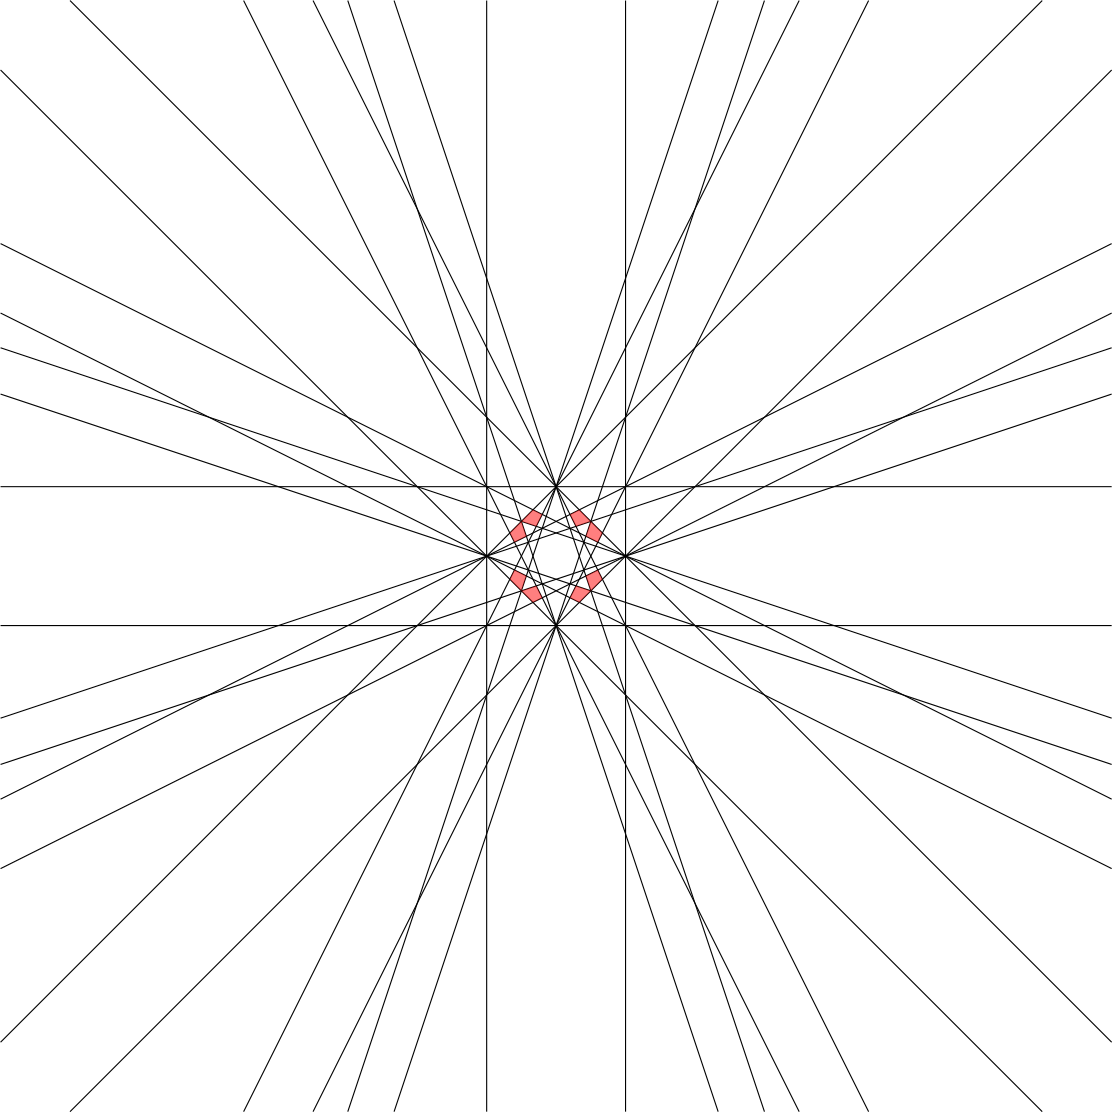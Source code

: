 <?xml version="1.0" ?>
<ipe version="70218" creator="Ipe 7.2.28">
  

  <info created="D:20240203125927" modified="D:20240203125927"/>
  

  <ipestyle name="basic">
    

    <symbol name="arrow/arc(spx)">
      

      <path stroke="sym-stroke" fill="sym-stroke" pen="sym-pen">
0 0 m
-1 0.333 l
-1 -0.333 l
h
</path>
      

    </symbol>
    

    <symbol name="arrow/farc(spx)">
      

      <path stroke="sym-stroke" fill="white" pen="sym-pen">
0 0 m
-1 0.333 l
-1 -0.333 l
h
</path>
      

    </symbol>
    

    <symbol name="arrow/ptarc(spx)">
      

      <path stroke="sym-stroke" fill="sym-stroke" pen="sym-pen">
0 0 m
-1 0.333 l
-0.8 0 l
-1 -0.333 l
h
</path>
      

    </symbol>
    

    <symbol name="arrow/fptarc(spx)">
      

      <path stroke="sym-stroke" fill="white" pen="sym-pen">
0 0 m
-1 0.333 l
-0.8 0 l
-1 -0.333 l
h
</path>
      

    </symbol>
    

    <symbol name="mark/circle(sx)" transformations="translations">
      

      <path fill="sym-stroke">
0.6 0 0 0.6 0 0 e
0.4 0 0 0.4 0 0 e
</path>
      

    </symbol>
    

    <symbol name="mark/disk(sx)" transformations="translations">
      

      <path fill="sym-stroke">
0.6 0 0 0.6 0 0 e
</path>
      

    </symbol>
    

    <symbol name="mark/fdisk(sfx)" transformations="translations">
      

      <group>
        

        <path fill="sym-fill">
0.5 0 0 0.5 0 0 e
</path>
        

        <path fill="sym-stroke" fillrule="eofill">
0.6 0 0 0.6 0 0 e
0.4 0 0 0.4 0 0 e
</path>
        

      </group>
      

    </symbol>
    

    <symbol name="mark/box(sx)" transformations="translations">
      

      <path fill="sym-stroke" fillrule="eofill">
-0.6 -0.6 m
0.6 -0.6 l
0.6 0.6 l
-0.6 0.6 l
h
-0.4 -0.4 m
0.4 -0.4 l
0.4 0.4 l
-0.4 0.4 l
h
</path>
      

    </symbol>
    

    <symbol name="mark/square(sx)" transformations="translations">
      

      <path fill="sym-stroke">
-0.6 -0.6 m
0.6 -0.6 l
0.6 0.6 l
-0.6 0.6 l
h
</path>
      

    </symbol>
    

    <symbol name="mark/fsquare(sfx)" transformations="translations">
      

      <group>
        

        <path fill="sym-fill">
-0.5 -0.5 m
0.5 -0.5 l
0.5 0.5 l
-0.5 0.5 l
h
</path>
        

        <path fill="sym-stroke" fillrule="eofill">
-0.6 -0.6 m
0.6 -0.6 l
0.6 0.6 l
-0.6 0.6 l
h
-0.4 -0.4 m
0.4 -0.4 l
0.4 0.4 l
-0.4 0.4 l
h
</path>
        

      </group>
      

    </symbol>
    

    <symbol name="mark/cross(sx)" transformations="translations">
      

      <group>
        

        <path fill="sym-stroke">
-0.43 -0.57 m
0.57 0.43 l
0.43 0.57 l
-0.57 -0.43 l
h
</path>
        

        <path fill="sym-stroke">
-0.43 0.57 m
0.57 -0.43 l
0.43 -0.57 l
-0.57 0.43 l
h
</path>
        

      </group>
      

    </symbol>
    

    <symbol name="arrow/fnormal(spx)">
      

      <path stroke="sym-stroke" fill="white" pen="sym-pen">
0 0 m
-1 0.333 l
-1 -0.333 l
h
</path>
      

    </symbol>
    

    <symbol name="arrow/pointed(spx)">
      

      <path stroke="sym-stroke" fill="sym-stroke" pen="sym-pen">
0 0 m
-1 0.333 l
-0.8 0 l
-1 -0.333 l
h
</path>
      

    </symbol>
    

    <symbol name="arrow/fpointed(spx)">
      

      <path stroke="sym-stroke" fill="white" pen="sym-pen">
0 0 m
-1 0.333 l
-0.8 0 l
-1 -0.333 l
h
</path>
      

    </symbol>
    

    <symbol name="arrow/linear(spx)">
      

      <path stroke="sym-stroke" pen="sym-pen">
-1 0.333 m
0 0 l
-1 -0.333 l
</path>
      

    </symbol>
    

    <symbol name="arrow/fdouble(spx)">
      

      <path stroke="sym-stroke" fill="white" pen="sym-pen">
0 0 m
-1 0.333 l
-1 -0.333 l
h
-1 0 m
-2 0.333 l
-2 -0.333 l
h
</path>
      

    </symbol>
    

    <symbol name="arrow/double(spx)">
      

      <path stroke="sym-stroke" fill="sym-stroke" pen="sym-pen">
0 0 m
-1 0.333 l
-1 -0.333 l
h
-1 0 m
-2 0.333 l
-2 -0.333 l
h
</path>
      

    </symbol>
    

    <symbol name="arrow/mid-normal(spx)">
      

      <path stroke="sym-stroke" fill="sym-stroke" pen="sym-pen">
0.5 0 m
-0.5 0.333 l
-0.5 -0.333 l
h
</path>
      

    </symbol>
    

    <symbol name="arrow/mid-fnormal(spx)">
      

      <path stroke="sym-stroke" fill="white" pen="sym-pen">
0.5 0 m
-0.5 0.333 l
-0.5 -0.333 l
h
</path>
      

    </symbol>
    

    <symbol name="arrow/mid-pointed(spx)">
      

      <path stroke="sym-stroke" fill="sym-stroke" pen="sym-pen">
0.5 0 m
-0.5 0.333 l
-0.3 0 l
-0.5 -0.333 l
h
</path>
      

    </symbol>
    

    <symbol name="arrow/mid-fpointed(spx)">
      

      <path stroke="sym-stroke" fill="white" pen="sym-pen">
0.5 0 m
-0.5 0.333 l
-0.3 0 l
-0.5 -0.333 l
h
</path>
      

    </symbol>
    

    <symbol name="arrow/mid-double(spx)">
      

      <path stroke="sym-stroke" fill="sym-stroke" pen="sym-pen">
1 0 m
0 0.333 l
0 -0.333 l
h
0 0 m
-1 0.333 l
-1 -0.333 l
h
</path>
      

    </symbol>
    

    <symbol name="arrow/mid-fdouble(spx)">
      

      <path stroke="sym-stroke" fill="white" pen="sym-pen">
1 0 m
0 0.333 l
0 -0.333 l
h
0 0 m
-1 0.333 l
-1 -0.333 l
h
</path>
      

    </symbol>
    

    <anglesize name="22.5 deg" value="22.5"/>
    

    <anglesize name="30 deg" value="30"/>
    

    <anglesize name="45 deg" value="45"/>
    

    <anglesize name="60 deg" value="60"/>
    

    <anglesize name="90 deg" value="90"/>
    

    <arrowsize name="large" value="10"/>
    

    <arrowsize name="small" value="5"/>
    

    <arrowsize name="tiny" value="3"/>
    

    <color name="blue" value="0 0 1"/>
    

    <color name="brown" value="0.647 0.165 0.165"/>
    

    <color name="darkblue" value="0 0 0.545"/>
    

    <color name="darkcyan" value="0 0.545 0.545"/>
    

    <color name="darkgray" value="0.663"/>
    

    <color name="darkgreen" value="0 0.392 0"/>
    

    <color name="darkmagenta" value="0.545 0 0.545"/>
    

    <color name="darkorange" value="1 0.549 0"/>
    

    <color name="darkred" value="0.545 0 0"/>
    

    <color name="gold" value="1 0.843 0"/>
    

    <color name="gray" value="0.745"/>
    

    <color name="green" value="0 1 0"/>
    

    <color name="lightblue" value="0.678 0.847 0.902"/>
    

    <color name="lightcyan" value="0.878 1 1"/>
    

    <color name="lightgray" value="0.827"/>
    

    <color name="lightgreen" value="0.565 0.933 0.565"/>
    

    <color name="lightyellow" value="1 1 0.878"/>
    

    <color name="navy" value="0 0 0.502"/>
    

    <color name="orange" value="1 0.647 0"/>
    

    <color name="pink" value="1 0.753 0.796"/>
    

    <color name="purple" value="0.627 0.125 0.941"/>
    

    <color name="red" value="1 0 0"/>
    

    <color name="seagreen" value="0.18 0.545 0.341"/>
    

    <color name="turquoise" value="0.251 0.878 0.816"/>
    

    <color name="violet" value="0.933 0.51 0.933"/>
    

    <color name="yellow" value="1 1 0"/>
    

    <dashstyle name="dash dot dotted" value="[4 2 1 2 1 2] 0"/>
    

    <dashstyle name="dash dotted" value="[4 2 1 2] 0"/>
    

    <dashstyle name="dashed" value="[4] 0"/>
    

    <dashstyle name="dotted" value="[1 3] 0"/>
    

    <gridsize name="10 pts (~3.5 mm)" value="10"/>
    

    <gridsize name="14 pts (~5 mm)" value="14"/>
    

    <gridsize name="16 pts (~6 mm)" value="16"/>
    

    <gridsize name="20 pts (~7 mm)" value="20"/>
    

    <gridsize name="28 pts (~10 mm)" value="28"/>
    

    <gridsize name="32 pts (~12 mm)" value="32"/>
    

    <gridsize name="4 pts" value="4"/>
    

    <gridsize name="56 pts (~20 mm)" value="56"/>
    

    <gridsize name="8 pts (~3 mm)" value="8"/>
    

    <opacity name="10%" value="0.1"/>
    

    <opacity name="30%" value="0.3"/>
    

    <opacity name="50%" value="0.5"/>
    

    <opacity name="75%" value="0.75"/>
    

    <pen name="fat" value="1.2"/>
    

    <pen name="heavier" value="0.8"/>
    

    <pen name="ultrafat" value="2"/>
    

    <symbolsize name="large" value="5"/>
    

    <symbolsize name="small" value="2"/>
    

    <symbolsize name="tiny" value="1.1"/>
    

    <textsize name="Huge" value="\Huge"/>
    

    <textsize name="LARGE" value="\LARGE"/>
    

    <textsize name="Large" value="\Large"/>
    

    <textsize name="footnote" value="\footnotesize"/>
    

    <textsize name="huge" value="\huge"/>
    

    <textsize name="large" value="\large"/>
    

    <textsize name="script" value="\scriptsize"/>
    

    <textsize name="small" value="\small"/>
    

    <textsize name="tiny" value="\tiny"/>
    

    <textstyle name="center" begin="\begin{center}" end="\end{center}"/>
    

    <textstyle name="item" begin="\begin{itemize}\item{}" end="\end{itemize}"/>
    

    <textstyle name="itemize" begin="\begin{itemize}" end="\end{itemize}"/>
    

    <tiling name="falling" angle="-60" step="4" width="1"/>
    

    <tiling name="rising" angle="30" step="4" width="1"/>
    

    <preamble>area = 8/105</preamble>
    <layout paper="400 400" origin="0 0" frame="400 400"/>
  </ipestyle>
  

  <page>
    <layer name="bundle_0"/>
    <layer name="bundle_1"/>
    <layer name="bundle_2"/>
    <layer name="bundle_3"/>
    <layer name="bundle_4"/>
    <layer name="bundle_5"/>
    <layer name="bundle_6"/>
    <layer name="bundle_7"/>
    <layer name="bundle_8"/>
    <layer name="bundle_9"/>
    <layer name="bundle_10"/>
    <layer name="bundle_11"/>
    <layer name="polygons"/>
    <path layer="bundle_0">0.0 175.0 m 400.0 175.0 l</path>
    <path layer="bundle_0">0.0 225.0 m 400.0 225.0 l</path>
    <path layer="bundle_1">25.0 0.0 m 400.0 375.0 l</path>
    <path layer="bundle_1">0.0 25.0 m 375.0 400.0 l</path>
    <path layer="bundle_2">112.5 0.0 m 312.5 400.0 l</path>
    <path layer="bundle_2">87.5 0.0 m 287.5 400.0 l</path>
    <path layer="bundle_3">141.66666666666666 0.0 m 275.0 400.0 l</path>
    <path layer="bundle_3">125.0 0.0 m 258.3333333333333 400.0 l</path>
    <path layer="bundle_4">0.0 375.0 m 375.0 0.0 l</path>
    <path layer="bundle_4">25.0 400.0 m 400.0 25.0 l</path>
    <path layer="bundle_5">87.5 400.0 m 287.5 0.0 l</path>
    <path layer="bundle_5">112.5 400.0 m 312.5 0.0 l</path>
    <path layer="bundle_6">125.0 400.0 m 258.3333333333333 0.0 l</path>
    <path layer="bundle_6">141.66666666666666 400.0 m 275.0 0.0 l</path>
    <path layer="bundle_7">0.0 87.5 m 400.0 287.5 l</path>
    <path layer="bundle_7">0.0 112.5 m 400.0 312.5 l</path>
    <path layer="bundle_8">0.0 287.5 m 400.0 87.5 l</path>
    <path layer="bundle_8">0.0 312.5 m 400.0 112.5 l</path>
    <path layer="bundle_9">0.0 125.0 m 400.0 258.3333333333333 l</path>
    <path layer="bundle_9">0.0 141.66666666666666 m 400.0 275.0 l</path>
    <path layer="bundle_10">0.0 258.3333333333333 m 400.0 125.0 l</path>
    <path layer="bundle_10">0.0 275.0 m 400.0 141.66666666666666 l</path>
    <path layer="bundle_11">175.0 0.0 m 175.0 400.0 l</path>
    <path layer="bundle_11">225.0 0.0 m 225.0 400.0 l</path>
    <path layer="polygons" fill="red" opacity="50%">187.5 212.5 m 192.85714285714286 210.71428571428572 l 195.0 215.0 l 191.66666666666666 216.66666666666666 l h</path>
    <path layer="polygons" fill="red" opacity="50%">183.33333333333334 208.33333333333334 m 185.0 205.0 l 189.28571428571428 207.14285714285714 l 187.5 212.5 l h</path>
    <path layer="polygons" fill="red" opacity="50%">183.33333333333334 191.66666666666666 m 187.5 187.5 l 189.28571428571428 192.85714285714286 l 185.0 195.0 l h</path>
    <path layer="polygons" fill="red" opacity="50%">205.0 215.0 m 207.14285714285714 210.71428571428572 l 212.5 212.5 l 208.33333333333334 216.66666666666666 l h</path>
    <path layer="polygons" fill="red" opacity="50%">210.71428571428572 207.14285714285714 m 215.0 205.0 l 216.66666666666666 208.33333333333334 l 212.5 212.5 l h</path>
    <path layer="polygons" fill="red" opacity="50%">210.71428571428572 192.85714285714286 m 212.5 187.5 l 216.66666666666666 191.66666666666666 l 215.0 195.0 l h</path>
    <path layer="polygons" fill="red" opacity="50%">187.5 187.5 m 191.66666666666666 183.33333333333334 l 195.0 185.0 l 192.85714285714286 189.28571428571428 l h</path>
    <path layer="polygons" fill="red" opacity="50%">205.0 185.0 m 208.33333333333334 183.33333333333334 l 212.5 187.5 l 207.14285714285714 189.28571428571428 l h</path>
  </page>
</ipe>
